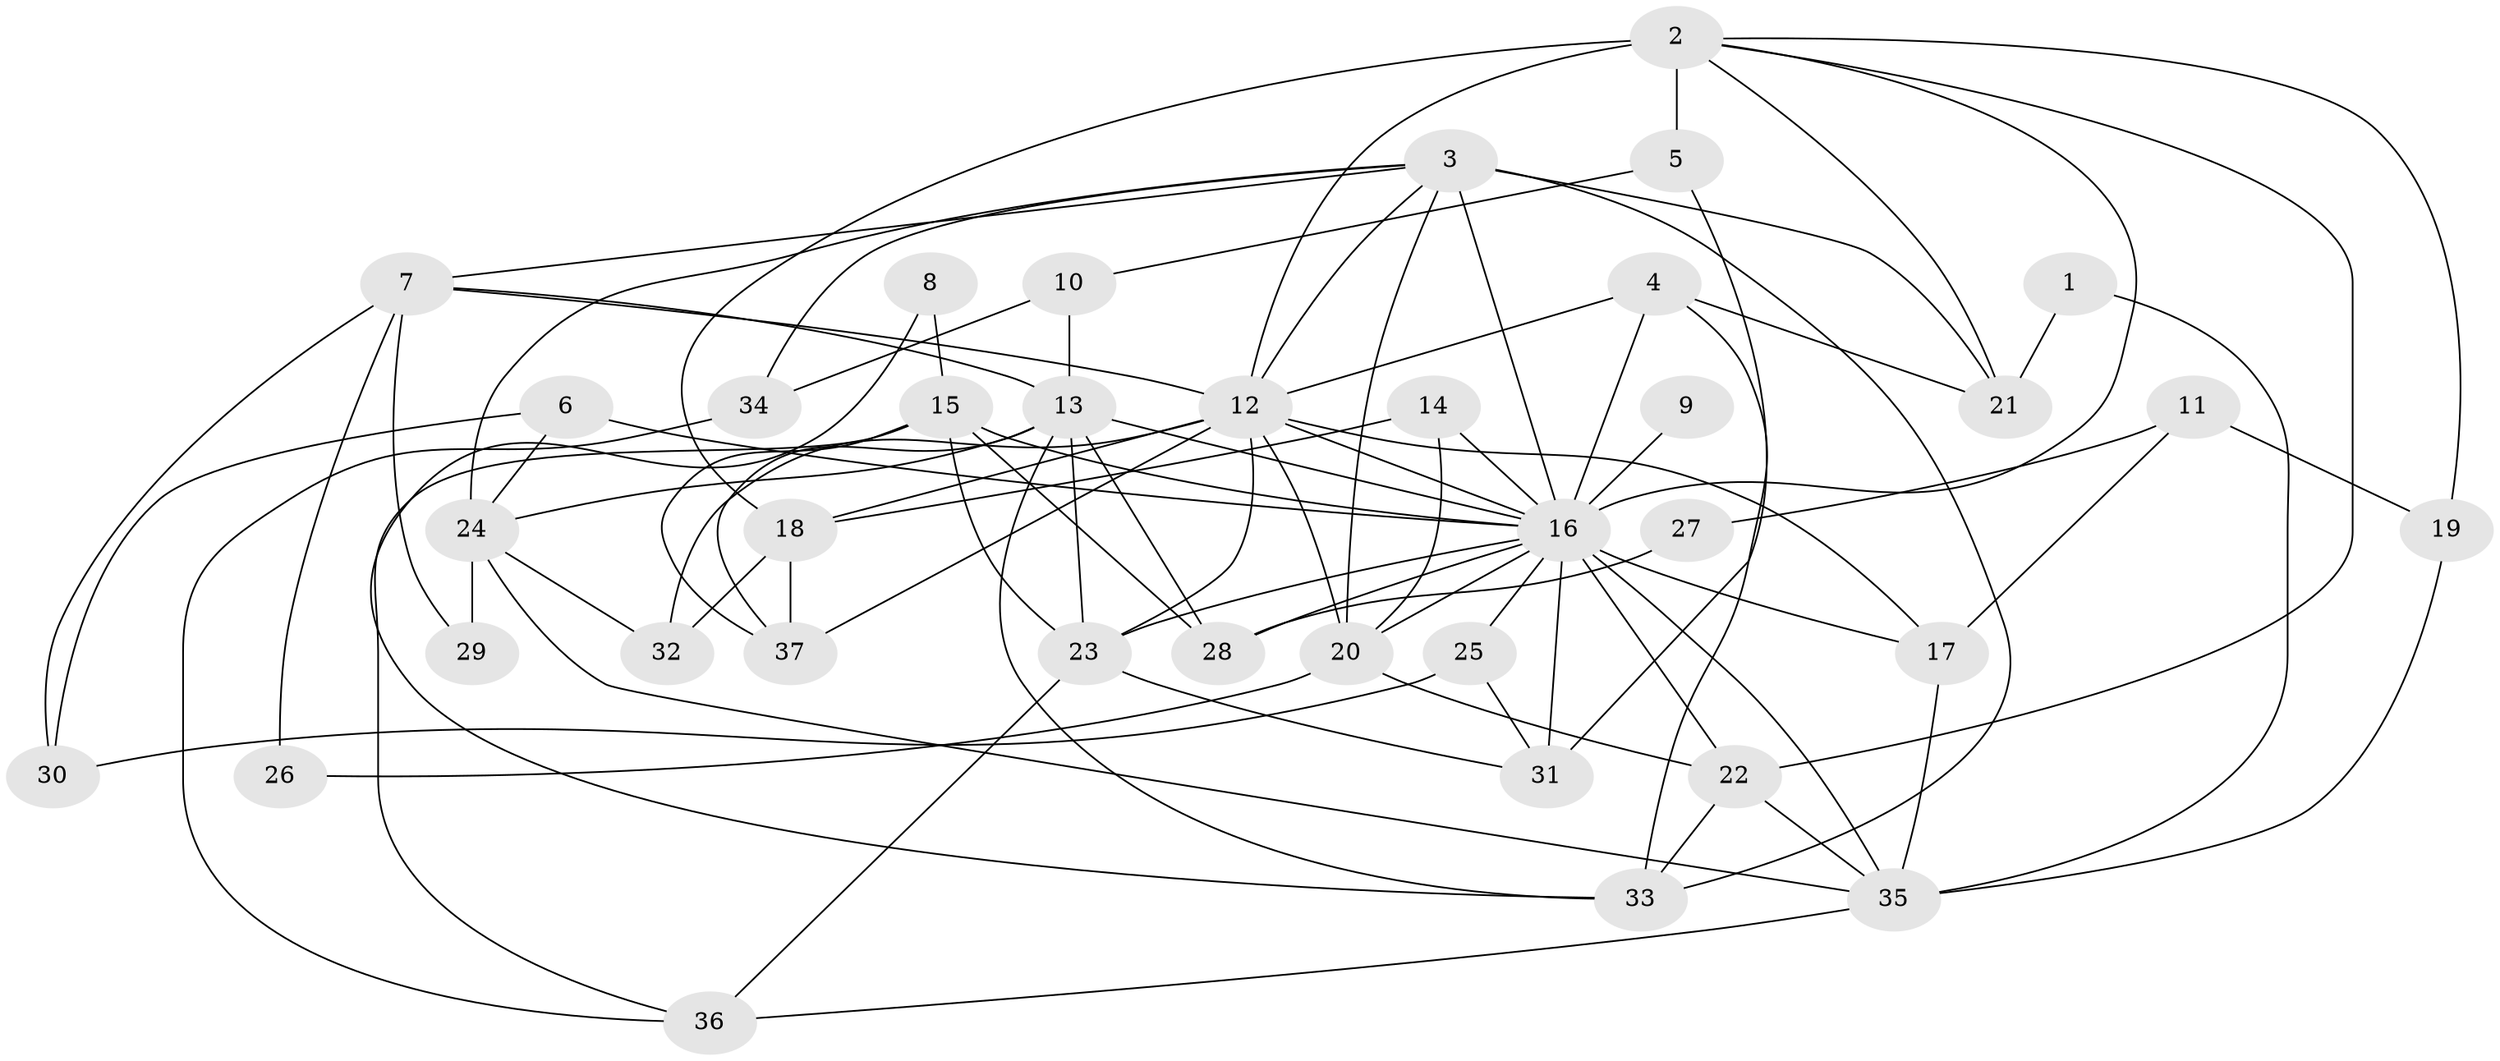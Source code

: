 // original degree distribution, {2: 0.11666666666666667, 4: 0.3, 3: 0.3, 7: 0.06666666666666667, 6: 0.11666666666666667, 5: 0.1}
// Generated by graph-tools (version 1.1) at 2025/50/03/04/25 22:50:52]
// undirected, 37 vertices, 86 edges
graph export_dot {
  node [color=gray90,style=filled];
  1;
  2;
  3;
  4;
  5;
  6;
  7;
  8;
  9;
  10;
  11;
  12;
  13;
  14;
  15;
  16;
  17;
  18;
  19;
  20;
  21;
  22;
  23;
  24;
  25;
  26;
  27;
  28;
  29;
  30;
  31;
  32;
  33;
  34;
  35;
  36;
  37;
  1 -- 21 [weight=1.0];
  1 -- 35 [weight=1.0];
  2 -- 5 [weight=1.0];
  2 -- 12 [weight=3.0];
  2 -- 16 [weight=1.0];
  2 -- 18 [weight=1.0];
  2 -- 19 [weight=1.0];
  2 -- 21 [weight=1.0];
  2 -- 22 [weight=1.0];
  3 -- 7 [weight=1.0];
  3 -- 12 [weight=1.0];
  3 -- 16 [weight=2.0];
  3 -- 20 [weight=1.0];
  3 -- 21 [weight=2.0];
  3 -- 24 [weight=1.0];
  3 -- 33 [weight=1.0];
  3 -- 34 [weight=1.0];
  4 -- 12 [weight=1.0];
  4 -- 16 [weight=1.0];
  4 -- 21 [weight=1.0];
  4 -- 33 [weight=1.0];
  5 -- 10 [weight=1.0];
  5 -- 31 [weight=1.0];
  6 -- 16 [weight=1.0];
  6 -- 24 [weight=1.0];
  6 -- 30 [weight=1.0];
  7 -- 12 [weight=1.0];
  7 -- 13 [weight=1.0];
  7 -- 26 [weight=1.0];
  7 -- 29 [weight=1.0];
  7 -- 30 [weight=1.0];
  8 -- 15 [weight=1.0];
  8 -- 33 [weight=1.0];
  9 -- 16 [weight=2.0];
  10 -- 13 [weight=1.0];
  10 -- 34 [weight=1.0];
  11 -- 17 [weight=1.0];
  11 -- 19 [weight=1.0];
  11 -- 27 [weight=1.0];
  12 -- 16 [weight=1.0];
  12 -- 17 [weight=1.0];
  12 -- 18 [weight=1.0];
  12 -- 20 [weight=1.0];
  12 -- 23 [weight=1.0];
  12 -- 32 [weight=1.0];
  12 -- 37 [weight=1.0];
  13 -- 16 [weight=1.0];
  13 -- 23 [weight=1.0];
  13 -- 24 [weight=1.0];
  13 -- 28 [weight=1.0];
  13 -- 33 [weight=1.0];
  13 -- 37 [weight=1.0];
  14 -- 16 [weight=1.0];
  14 -- 18 [weight=2.0];
  14 -- 20 [weight=1.0];
  15 -- 16 [weight=2.0];
  15 -- 23 [weight=1.0];
  15 -- 28 [weight=1.0];
  15 -- 36 [weight=1.0];
  15 -- 37 [weight=1.0];
  16 -- 17 [weight=1.0];
  16 -- 20 [weight=1.0];
  16 -- 22 [weight=2.0];
  16 -- 23 [weight=1.0];
  16 -- 25 [weight=1.0];
  16 -- 28 [weight=1.0];
  16 -- 31 [weight=2.0];
  16 -- 35 [weight=1.0];
  17 -- 35 [weight=1.0];
  18 -- 32 [weight=1.0];
  18 -- 37 [weight=1.0];
  19 -- 35 [weight=1.0];
  20 -- 22 [weight=1.0];
  20 -- 26 [weight=1.0];
  22 -- 33 [weight=1.0];
  22 -- 35 [weight=1.0];
  23 -- 31 [weight=1.0];
  23 -- 36 [weight=1.0];
  24 -- 29 [weight=1.0];
  24 -- 32 [weight=1.0];
  24 -- 35 [weight=1.0];
  25 -- 30 [weight=1.0];
  25 -- 31 [weight=1.0];
  27 -- 28 [weight=1.0];
  34 -- 36 [weight=1.0];
  35 -- 36 [weight=1.0];
}
